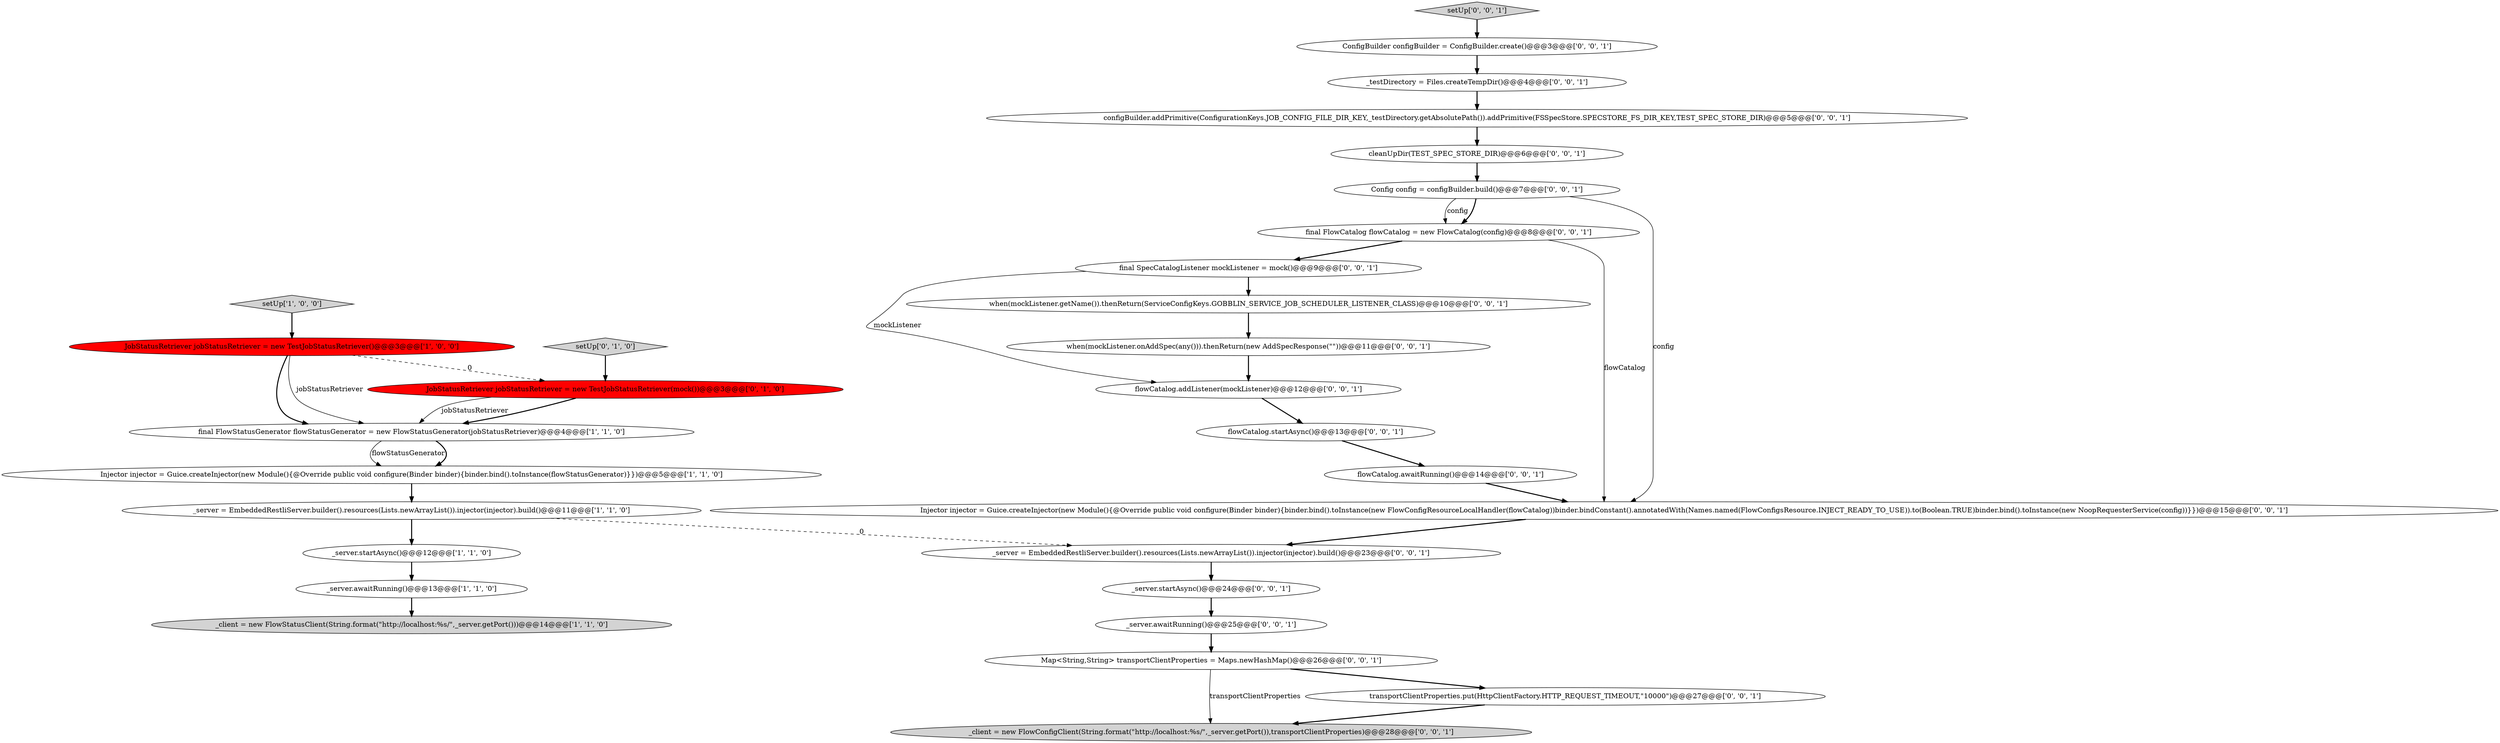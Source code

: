 digraph {
27 [style = filled, label = "_client = new FlowConfigClient(String.format(\"http://localhost:%s/\",_server.getPort()),transportClientProperties)@@@28@@@['0', '0', '1']", fillcolor = lightgray, shape = ellipse image = "AAA0AAABBB3BBB"];
13 [style = filled, label = "Map<String,String> transportClientProperties = Maps.newHashMap()@@@26@@@['0', '0', '1']", fillcolor = white, shape = ellipse image = "AAA0AAABBB3BBB"];
10 [style = filled, label = "ConfigBuilder configBuilder = ConfigBuilder.create()@@@3@@@['0', '0', '1']", fillcolor = white, shape = ellipse image = "AAA0AAABBB3BBB"];
11 [style = filled, label = "transportClientProperties.put(HttpClientFactory.HTTP_REQUEST_TIMEOUT,\"10000\")@@@27@@@['0', '0', '1']", fillcolor = white, shape = ellipse image = "AAA0AAABBB3BBB"];
20 [style = filled, label = "_server.startAsync()@@@24@@@['0', '0', '1']", fillcolor = white, shape = ellipse image = "AAA0AAABBB3BBB"];
24 [style = filled, label = "_server = EmbeddedRestliServer.builder().resources(Lists.newArrayList()).injector(injector).build()@@@23@@@['0', '0', '1']", fillcolor = white, shape = ellipse image = "AAA0AAABBB3BBB"];
16 [style = filled, label = "flowCatalog.startAsync()@@@13@@@['0', '0', '1']", fillcolor = white, shape = ellipse image = "AAA0AAABBB3BBB"];
9 [style = filled, label = "setUp['0', '1', '0']", fillcolor = lightgray, shape = diamond image = "AAA0AAABBB2BBB"];
2 [style = filled, label = "_client = new FlowStatusClient(String.format(\"http://localhost:%s/\",_server.getPort()))@@@14@@@['1', '1', '0']", fillcolor = lightgray, shape = ellipse image = "AAA0AAABBB1BBB"];
12 [style = filled, label = "when(mockListener.getName()).thenReturn(ServiceConfigKeys.GOBBLIN_SERVICE_JOB_SCHEDULER_LISTENER_CLASS)@@@10@@@['0', '0', '1']", fillcolor = white, shape = ellipse image = "AAA0AAABBB3BBB"];
26 [style = filled, label = "flowCatalog.awaitRunning()@@@14@@@['0', '0', '1']", fillcolor = white, shape = ellipse image = "AAA0AAABBB3BBB"];
6 [style = filled, label = "JobStatusRetriever jobStatusRetriever = new TestJobStatusRetriever()@@@3@@@['1', '0', '0']", fillcolor = red, shape = ellipse image = "AAA1AAABBB1BBB"];
14 [style = filled, label = "cleanUpDir(TEST_SPEC_STORE_DIR)@@@6@@@['0', '0', '1']", fillcolor = white, shape = ellipse image = "AAA0AAABBB3BBB"];
19 [style = filled, label = "_testDirectory = Files.createTempDir()@@@4@@@['0', '0', '1']", fillcolor = white, shape = ellipse image = "AAA0AAABBB3BBB"];
3 [style = filled, label = "final FlowStatusGenerator flowStatusGenerator = new FlowStatusGenerator(jobStatusRetriever)@@@4@@@['1', '1', '0']", fillcolor = white, shape = ellipse image = "AAA0AAABBB1BBB"];
5 [style = filled, label = "_server.startAsync()@@@12@@@['1', '1', '0']", fillcolor = white, shape = ellipse image = "AAA0AAABBB1BBB"];
8 [style = filled, label = "JobStatusRetriever jobStatusRetriever = new TestJobStatusRetriever(mock())@@@3@@@['0', '1', '0']", fillcolor = red, shape = ellipse image = "AAA1AAABBB2BBB"];
15 [style = filled, label = "when(mockListener.onAddSpec(any())).thenReturn(new AddSpecResponse(\"\"))@@@11@@@['0', '0', '1']", fillcolor = white, shape = ellipse image = "AAA0AAABBB3BBB"];
1 [style = filled, label = "setUp['1', '0', '0']", fillcolor = lightgray, shape = diamond image = "AAA0AAABBB1BBB"];
7 [style = filled, label = "_server = EmbeddedRestliServer.builder().resources(Lists.newArrayList()).injector(injector).build()@@@11@@@['1', '1', '0']", fillcolor = white, shape = ellipse image = "AAA0AAABBB1BBB"];
25 [style = filled, label = "final FlowCatalog flowCatalog = new FlowCatalog(config)@@@8@@@['0', '0', '1']", fillcolor = white, shape = ellipse image = "AAA0AAABBB3BBB"];
28 [style = filled, label = "final SpecCatalogListener mockListener = mock()@@@9@@@['0', '0', '1']", fillcolor = white, shape = ellipse image = "AAA0AAABBB3BBB"];
17 [style = filled, label = "configBuilder.addPrimitive(ConfigurationKeys.JOB_CONFIG_FILE_DIR_KEY,_testDirectory.getAbsolutePath()).addPrimitive(FSSpecStore.SPECSTORE_FS_DIR_KEY,TEST_SPEC_STORE_DIR)@@@5@@@['0', '0', '1']", fillcolor = white, shape = ellipse image = "AAA0AAABBB3BBB"];
23 [style = filled, label = "Injector injector = Guice.createInjector(new Module(){@Override public void configure(Binder binder){binder.bind().toInstance(new FlowConfigResourceLocalHandler(flowCatalog))binder.bindConstant().annotatedWith(Names.named(FlowConfigsResource.INJECT_READY_TO_USE)).to(Boolean.TRUE)binder.bind().toInstance(new NoopRequesterService(config))}})@@@15@@@['0', '0', '1']", fillcolor = white, shape = ellipse image = "AAA0AAABBB3BBB"];
29 [style = filled, label = "flowCatalog.addListener(mockListener)@@@12@@@['0', '0', '1']", fillcolor = white, shape = ellipse image = "AAA0AAABBB3BBB"];
18 [style = filled, label = "_server.awaitRunning()@@@25@@@['0', '0', '1']", fillcolor = white, shape = ellipse image = "AAA0AAABBB3BBB"];
22 [style = filled, label = "Config config = configBuilder.build()@@@7@@@['0', '0', '1']", fillcolor = white, shape = ellipse image = "AAA0AAABBB3BBB"];
0 [style = filled, label = "_server.awaitRunning()@@@13@@@['1', '1', '0']", fillcolor = white, shape = ellipse image = "AAA0AAABBB1BBB"];
21 [style = filled, label = "setUp['0', '0', '1']", fillcolor = lightgray, shape = diamond image = "AAA0AAABBB3BBB"];
4 [style = filled, label = "Injector injector = Guice.createInjector(new Module(){@Override public void configure(Binder binder){binder.bind().toInstance(flowStatusGenerator)}})@@@5@@@['1', '1', '0']", fillcolor = white, shape = ellipse image = "AAA0AAABBB1BBB"];
6->3 [style = bold, label=""];
22->25 [style = bold, label=""];
21->10 [style = bold, label=""];
6->8 [style = dashed, label="0"];
25->28 [style = bold, label=""];
3->4 [style = solid, label="flowStatusGenerator"];
10->19 [style = bold, label=""];
0->2 [style = bold, label=""];
8->3 [style = bold, label=""];
6->3 [style = solid, label="jobStatusRetriever"];
14->22 [style = bold, label=""];
12->15 [style = bold, label=""];
16->26 [style = bold, label=""];
22->25 [style = solid, label="config"];
19->17 [style = bold, label=""];
13->27 [style = solid, label="transportClientProperties"];
28->12 [style = bold, label=""];
9->8 [style = bold, label=""];
3->4 [style = bold, label=""];
13->11 [style = bold, label=""];
25->23 [style = solid, label="flowCatalog"];
4->7 [style = bold, label=""];
24->20 [style = bold, label=""];
20->18 [style = bold, label=""];
28->29 [style = solid, label="mockListener"];
22->23 [style = solid, label="config"];
7->5 [style = bold, label=""];
23->24 [style = bold, label=""];
1->6 [style = bold, label=""];
5->0 [style = bold, label=""];
7->24 [style = dashed, label="0"];
17->14 [style = bold, label=""];
26->23 [style = bold, label=""];
18->13 [style = bold, label=""];
29->16 [style = bold, label=""];
15->29 [style = bold, label=""];
8->3 [style = solid, label="jobStatusRetriever"];
11->27 [style = bold, label=""];
}
